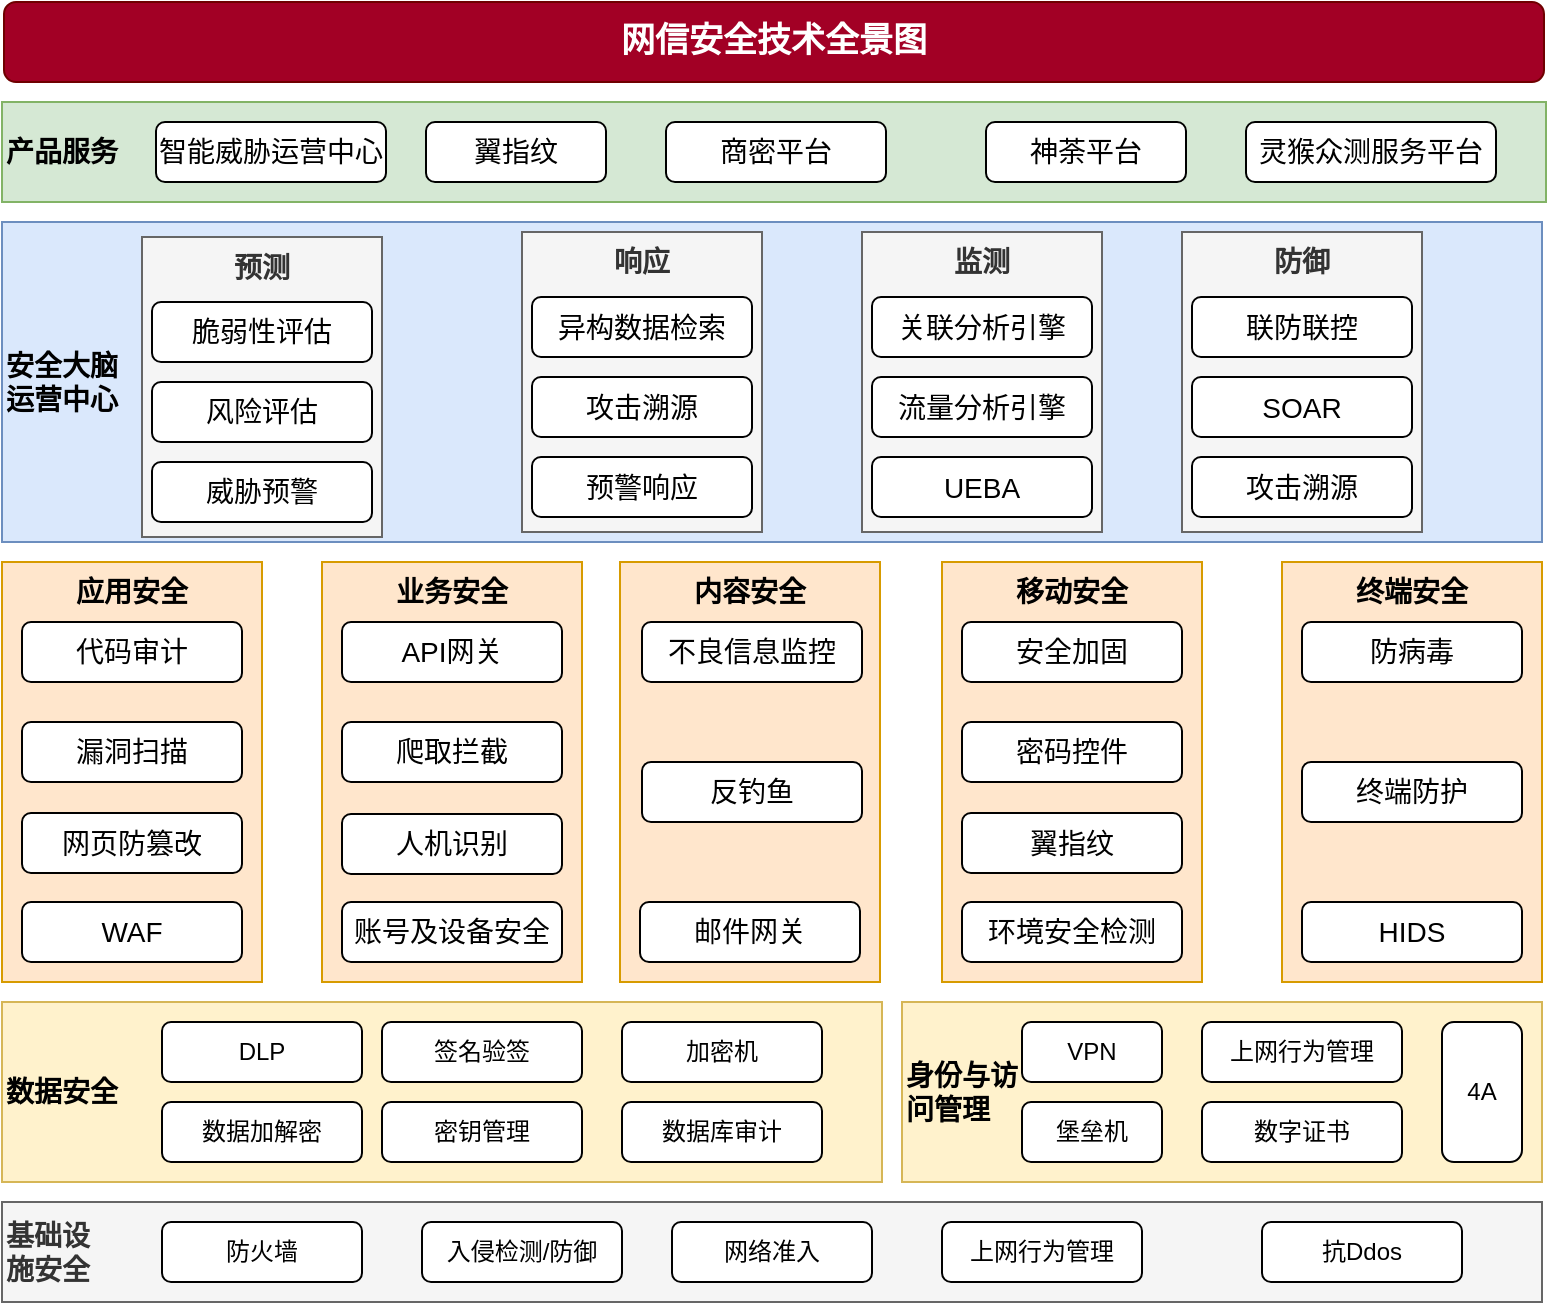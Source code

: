 <mxfile version="14.7.0" type="github">
  <diagram id="MGNypIJB5H5dZch-SJ4T" name="Page-1">
    <mxGraphModel dx="1422" dy="1931" grid="1" gridSize="10" guides="1" tooltips="1" connect="1" arrows="1" fold="1" page="1" pageScale="1" pageWidth="827" pageHeight="1169" math="0" shadow="0">
      <root>
        <mxCell id="0" />
        <mxCell id="1" parent="0" />
        <mxCell id="xnaSK2mseFq4dKcTBow4-52" value="安全大脑&lt;br&gt;运营中心" style="rounded=0;whiteSpace=wrap;html=1;fontSize=14;align=left;fontStyle=1;fillColor=#dae8fc;strokeColor=#6c8ebf;" parent="1" vertex="1">
          <mxGeometry x="30" y="-910" width="770" height="160" as="geometry" />
        </mxCell>
        <mxCell id="xnaSK2mseFq4dKcTBow4-78" value="预测" style="rounded=0;whiteSpace=wrap;html=1;shadow=0;sketch=0;fontSize=14;align=center;verticalAlign=top;fillColor=#f5f5f5;strokeColor=#666666;fontColor=#333333;fontStyle=1" parent="1" vertex="1">
          <mxGeometry x="100" y="-902.5" width="120" height="150" as="geometry" />
        </mxCell>
        <mxCell id="xnaSK2mseFq4dKcTBow4-2" value="数据安全" style="rounded=0;whiteSpace=wrap;html=1;align=left;fontStyle=1;fontSize=14;fillColor=#fff2cc;strokeColor=#d6b656;" parent="1" vertex="1">
          <mxGeometry x="30" y="-520" width="440" height="90" as="geometry" />
        </mxCell>
        <mxCell id="xnaSK2mseFq4dKcTBow4-3" value="基础设&lt;br&gt;施安全" style="rounded=0;whiteSpace=wrap;html=1;align=left;fontStyle=1;fontSize=14;fillColor=#f5f5f5;strokeColor=#666666;fontColor=#333333;" parent="1" vertex="1">
          <mxGeometry x="30" y="-420" width="770" height="50" as="geometry" />
        </mxCell>
        <mxCell id="xnaSK2mseFq4dKcTBow4-4" value="DLP" style="rounded=1;whiteSpace=wrap;html=1;align=center;" parent="1" vertex="1">
          <mxGeometry x="110" y="-510" width="100" height="30" as="geometry" />
        </mxCell>
        <mxCell id="xnaSK2mseFq4dKcTBow4-5" value="数据加解密" style="rounded=1;whiteSpace=wrap;html=1;align=center;" parent="1" vertex="1">
          <mxGeometry x="110" y="-470" width="100" height="30" as="geometry" />
        </mxCell>
        <mxCell id="xnaSK2mseFq4dKcTBow4-6" value="身份与访&lt;br style=&quot;font-size: 14px;&quot;&gt;问管理" style="rounded=0;whiteSpace=wrap;html=1;align=left;fillColor=#fff2cc;strokeColor=#d6b656;sketch=0;shadow=0;fontSize=14;fontStyle=1" parent="1" vertex="1">
          <mxGeometry x="480" y="-520" width="320" height="90" as="geometry" />
        </mxCell>
        <mxCell id="xnaSK2mseFq4dKcTBow4-7" value="VPN" style="rounded=1;whiteSpace=wrap;html=1;align=center;" parent="1" vertex="1">
          <mxGeometry x="540" y="-510" width="70" height="30" as="geometry" />
        </mxCell>
        <mxCell id="xnaSK2mseFq4dKcTBow4-9" value="签名验签" style="rounded=1;whiteSpace=wrap;html=1;align=center;" parent="1" vertex="1">
          <mxGeometry x="220" y="-510" width="100" height="30" as="geometry" />
        </mxCell>
        <mxCell id="xnaSK2mseFq4dKcTBow4-10" value="密钥管理" style="rounded=1;whiteSpace=wrap;html=1;align=center;" parent="1" vertex="1">
          <mxGeometry x="220" y="-470" width="100" height="30" as="geometry" />
        </mxCell>
        <mxCell id="xnaSK2mseFq4dKcTBow4-11" value="加密机" style="rounded=1;whiteSpace=wrap;html=1;align=center;" parent="1" vertex="1">
          <mxGeometry x="340" y="-510" width="100" height="30" as="geometry" />
        </mxCell>
        <mxCell id="xnaSK2mseFq4dKcTBow4-12" value="数据库审计" style="rounded=1;whiteSpace=wrap;html=1;align=center;" parent="1" vertex="1">
          <mxGeometry x="340" y="-470" width="100" height="30" as="geometry" />
        </mxCell>
        <mxCell id="xnaSK2mseFq4dKcTBow4-13" value="上网行为管理" style="rounded=1;whiteSpace=wrap;html=1;align=center;" parent="1" vertex="1">
          <mxGeometry x="630" y="-510" width="100" height="30" as="geometry" />
        </mxCell>
        <mxCell id="xnaSK2mseFq4dKcTBow4-14" value="堡垒机" style="rounded=1;whiteSpace=wrap;html=1;align=center;" parent="1" vertex="1">
          <mxGeometry x="540" y="-470" width="70" height="30" as="geometry" />
        </mxCell>
        <mxCell id="xnaSK2mseFq4dKcTBow4-16" value="4A" style="rounded=1;whiteSpace=wrap;html=1;align=center;" parent="1" vertex="1">
          <mxGeometry x="750" y="-510" width="40" height="70" as="geometry" />
        </mxCell>
        <mxCell id="xnaSK2mseFq4dKcTBow4-17" value="数字证书" style="rounded=1;whiteSpace=wrap;html=1;align=center;" parent="1" vertex="1">
          <mxGeometry x="630" y="-470" width="100" height="30" as="geometry" />
        </mxCell>
        <mxCell id="xnaSK2mseFq4dKcTBow4-18" value="防火墙" style="rounded=1;whiteSpace=wrap;html=1;align=center;" parent="1" vertex="1">
          <mxGeometry x="110" y="-410" width="100" height="30" as="geometry" />
        </mxCell>
        <mxCell id="xnaSK2mseFq4dKcTBow4-19" value="入侵检测/防御" style="rounded=1;whiteSpace=wrap;html=1;align=center;" parent="1" vertex="1">
          <mxGeometry x="240" y="-410" width="100" height="30" as="geometry" />
        </mxCell>
        <mxCell id="xnaSK2mseFq4dKcTBow4-20" value="网络准入" style="rounded=1;whiteSpace=wrap;html=1;align=center;" parent="1" vertex="1">
          <mxGeometry x="365" y="-410" width="100" height="30" as="geometry" />
        </mxCell>
        <mxCell id="xnaSK2mseFq4dKcTBow4-21" value="上网行为管理" style="rounded=1;whiteSpace=wrap;html=1;align=center;" parent="1" vertex="1">
          <mxGeometry x="500" y="-410" width="100" height="30" as="geometry" />
        </mxCell>
        <mxCell id="xnaSK2mseFq4dKcTBow4-23" value="抗Ddos" style="rounded=1;whiteSpace=wrap;html=1;align=center;" parent="1" vertex="1">
          <mxGeometry x="660" y="-410" width="100" height="30" as="geometry" />
        </mxCell>
        <mxCell id="xnaSK2mseFq4dKcTBow4-24" value="应用安全" style="rounded=0;whiteSpace=wrap;html=1;align=center;verticalAlign=top;fontStyle=1;fontSize=14;fillColor=#ffe6cc;strokeColor=#d79b00;" parent="1" vertex="1">
          <mxGeometry x="30" y="-740" width="130" height="210" as="geometry" />
        </mxCell>
        <mxCell id="xnaSK2mseFq4dKcTBow4-27" value="代码审计" style="rounded=1;whiteSpace=wrap;html=1;fontSize=14;align=center;" parent="1" vertex="1">
          <mxGeometry x="40" y="-710" width="110" height="30" as="geometry" />
        </mxCell>
        <mxCell id="xnaSK2mseFq4dKcTBow4-28" value="漏洞扫描" style="rounded=1;whiteSpace=wrap;html=1;fontSize=14;align=center;" parent="1" vertex="1">
          <mxGeometry x="40" y="-660" width="110" height="30" as="geometry" />
        </mxCell>
        <mxCell id="xnaSK2mseFq4dKcTBow4-29" value="网页防篡改" style="rounded=1;whiteSpace=wrap;html=1;fontSize=14;align=center;" parent="1" vertex="1">
          <mxGeometry x="40" y="-614.5" width="110" height="30" as="geometry" />
        </mxCell>
        <mxCell id="xnaSK2mseFq4dKcTBow4-30" value="WAF" style="rounded=1;whiteSpace=wrap;html=1;fontSize=14;align=center;" parent="1" vertex="1">
          <mxGeometry x="40" y="-570" width="110" height="30" as="geometry" />
        </mxCell>
        <mxCell id="xnaSK2mseFq4dKcTBow4-31" value="业务安全" style="rounded=0;whiteSpace=wrap;html=1;align=center;verticalAlign=top;fontStyle=1;fontSize=14;fillColor=#ffe6cc;strokeColor=#d79b00;" parent="1" vertex="1">
          <mxGeometry x="190" y="-740" width="130" height="210" as="geometry" />
        </mxCell>
        <mxCell id="xnaSK2mseFq4dKcTBow4-32" value="API网关" style="rounded=1;whiteSpace=wrap;html=1;fontSize=14;align=center;" parent="1" vertex="1">
          <mxGeometry x="200" y="-710" width="110" height="30" as="geometry" />
        </mxCell>
        <mxCell id="xnaSK2mseFq4dKcTBow4-33" value="爬取拦截" style="rounded=1;whiteSpace=wrap;html=1;fontSize=14;align=center;" parent="1" vertex="1">
          <mxGeometry x="200" y="-660" width="110" height="30" as="geometry" />
        </mxCell>
        <mxCell id="xnaSK2mseFq4dKcTBow4-34" value="人机识别" style="rounded=1;whiteSpace=wrap;html=1;fontSize=14;align=center;" parent="1" vertex="1">
          <mxGeometry x="200" y="-614" width="110" height="30" as="geometry" />
        </mxCell>
        <mxCell id="xnaSK2mseFq4dKcTBow4-35" value="账号及设备安全" style="rounded=1;whiteSpace=wrap;html=1;fontSize=14;align=center;" parent="1" vertex="1">
          <mxGeometry x="200" y="-570" width="110" height="30" as="geometry" />
        </mxCell>
        <mxCell id="xnaSK2mseFq4dKcTBow4-46" value="终端安全" style="rounded=0;whiteSpace=wrap;html=1;align=center;verticalAlign=top;fontStyle=1;fontSize=14;fillColor=#ffe6cc;strokeColor=#d79b00;" parent="1" vertex="1">
          <mxGeometry x="670" y="-740" width="130" height="210" as="geometry" />
        </mxCell>
        <mxCell id="xnaSK2mseFq4dKcTBow4-47" value="防病毒" style="rounded=1;whiteSpace=wrap;html=1;fontSize=14;align=center;" parent="1" vertex="1">
          <mxGeometry x="680" y="-710" width="110" height="30" as="geometry" />
        </mxCell>
        <mxCell id="xnaSK2mseFq4dKcTBow4-48" value="终端防护" style="rounded=1;whiteSpace=wrap;html=1;fontSize=14;align=center;" parent="1" vertex="1">
          <mxGeometry x="680" y="-640" width="110" height="30" as="geometry" />
        </mxCell>
        <mxCell id="xnaSK2mseFq4dKcTBow4-49" value="HIDS" style="rounded=1;whiteSpace=wrap;html=1;fontSize=14;align=center;" parent="1" vertex="1">
          <mxGeometry x="680" y="-570" width="110" height="30" as="geometry" />
        </mxCell>
        <mxCell id="xnaSK2mseFq4dKcTBow4-53" value="脆弱性评估" style="rounded=1;whiteSpace=wrap;html=1;fontSize=14;align=center;" parent="1" vertex="1">
          <mxGeometry x="105" y="-870" width="110" height="30" as="geometry" />
        </mxCell>
        <mxCell id="xnaSK2mseFq4dKcTBow4-58" value="风险评估" style="rounded=1;whiteSpace=wrap;html=1;fontSize=14;align=center;" parent="1" vertex="1">
          <mxGeometry x="105" y="-830" width="110" height="30" as="geometry" />
        </mxCell>
        <mxCell id="xnaSK2mseFq4dKcTBow4-63" value="网信安全技术全景图" style="rounded=1;whiteSpace=wrap;html=1;fontSize=17;align=center;fontStyle=1;fillColor=#a20025;strokeColor=#6F0000;fontColor=#ffffff;" parent="1" vertex="1">
          <mxGeometry x="31" y="-1020" width="770" height="40" as="geometry" />
        </mxCell>
        <mxCell id="xnaSK2mseFq4dKcTBow4-64" value="产品服务" style="rounded=0;whiteSpace=wrap;html=1;fontSize=14;align=left;fontStyle=1;fillColor=#d5e8d4;strokeColor=#82b366;" parent="1" vertex="1">
          <mxGeometry x="30" y="-970" width="772" height="50" as="geometry" />
        </mxCell>
        <mxCell id="xnaSK2mseFq4dKcTBow4-65" value="灵猴众测服务平台" style="rounded=1;whiteSpace=wrap;html=1;fontSize=14;align=center;" parent="1" vertex="1">
          <mxGeometry x="652" y="-960" width="125" height="30" as="geometry" />
        </mxCell>
        <mxCell id="xnaSK2mseFq4dKcTBow4-66" value="商密平台" style="rounded=1;whiteSpace=wrap;html=1;fontSize=14;align=center;" parent="1" vertex="1">
          <mxGeometry x="362" y="-960" width="110" height="30" as="geometry" />
        </mxCell>
        <mxCell id="xnaSK2mseFq4dKcTBow4-67" value="翼指纹" style="rounded=1;whiteSpace=wrap;html=1;fontSize=14;align=center;" parent="1" vertex="1">
          <mxGeometry x="242" y="-960" width="90" height="30" as="geometry" />
        </mxCell>
        <mxCell id="xnaSK2mseFq4dKcTBow4-70" value="神荼平台" style="rounded=1;whiteSpace=wrap;html=1;fontSize=14;align=center;" parent="1" vertex="1">
          <mxGeometry x="522" y="-960" width="100" height="30" as="geometry" />
        </mxCell>
        <mxCell id="xnaSK2mseFq4dKcTBow4-74" value="智能威胁运营中心" style="rounded=1;whiteSpace=wrap;html=1;fontSize=14;align=center;" parent="1" vertex="1">
          <mxGeometry x="107" y="-960" width="115" height="30" as="geometry" />
        </mxCell>
        <mxCell id="xnaSK2mseFq4dKcTBow4-79" value="" style="group" parent="1" vertex="1" connectable="0">
          <mxGeometry x="500" y="-740" width="130" height="210" as="geometry" />
        </mxCell>
        <mxCell id="xnaSK2mseFq4dKcTBow4-41" value="移动安全" style="rounded=0;whiteSpace=wrap;html=1;align=center;verticalAlign=top;fontStyle=1;fontSize=14;fillColor=#ffe6cc;strokeColor=#d79b00;" parent="xnaSK2mseFq4dKcTBow4-79" vertex="1">
          <mxGeometry width="130" height="210" as="geometry" />
        </mxCell>
        <mxCell id="xnaSK2mseFq4dKcTBow4-42" value="安全加固" style="rounded=1;whiteSpace=wrap;html=1;fontSize=14;align=center;" parent="xnaSK2mseFq4dKcTBow4-79" vertex="1">
          <mxGeometry x="10" y="30" width="110" height="30" as="geometry" />
        </mxCell>
        <mxCell id="xnaSK2mseFq4dKcTBow4-43" value="密码控件" style="rounded=1;whiteSpace=wrap;html=1;fontSize=14;align=center;" parent="xnaSK2mseFq4dKcTBow4-79" vertex="1">
          <mxGeometry x="10" y="80" width="110" height="30" as="geometry" />
        </mxCell>
        <mxCell id="xnaSK2mseFq4dKcTBow4-44" value="翼指纹" style="rounded=1;whiteSpace=wrap;html=1;fontSize=14;align=center;" parent="xnaSK2mseFq4dKcTBow4-79" vertex="1">
          <mxGeometry x="10" y="125.5" width="110" height="30" as="geometry" />
        </mxCell>
        <mxCell id="xnaSK2mseFq4dKcTBow4-45" value="环境安全检测" style="rounded=1;whiteSpace=wrap;html=1;fontSize=14;align=center;" parent="xnaSK2mseFq4dKcTBow4-79" vertex="1">
          <mxGeometry x="10" y="170" width="110" height="30" as="geometry" />
        </mxCell>
        <mxCell id="xnaSK2mseFq4dKcTBow4-80" value="" style="group" parent="1" vertex="1" connectable="0">
          <mxGeometry x="339" y="-740" width="130" height="210" as="geometry" />
        </mxCell>
        <mxCell id="xnaSK2mseFq4dKcTBow4-36" value="内容安全" style="rounded=0;whiteSpace=wrap;html=1;align=center;verticalAlign=top;fontStyle=1;fontSize=14;fillColor=#ffe6cc;strokeColor=#d79b00;" parent="xnaSK2mseFq4dKcTBow4-80" vertex="1">
          <mxGeometry width="130" height="210" as="geometry" />
        </mxCell>
        <mxCell id="xnaSK2mseFq4dKcTBow4-37" value="不良信息监控" style="rounded=1;whiteSpace=wrap;html=1;fontSize=14;align=center;" parent="xnaSK2mseFq4dKcTBow4-80" vertex="1">
          <mxGeometry x="11" y="30" width="110" height="30" as="geometry" />
        </mxCell>
        <mxCell id="xnaSK2mseFq4dKcTBow4-38" value="反钓鱼" style="rounded=1;whiteSpace=wrap;html=1;fontSize=14;align=center;" parent="xnaSK2mseFq4dKcTBow4-80" vertex="1">
          <mxGeometry x="11" y="100" width="110" height="30" as="geometry" />
        </mxCell>
        <mxCell id="xnaSK2mseFq4dKcTBow4-39" value="邮件网关" style="rounded=1;whiteSpace=wrap;html=1;fontSize=14;align=center;" parent="xnaSK2mseFq4dKcTBow4-80" vertex="1">
          <mxGeometry x="10" y="170" width="110" height="30" as="geometry" />
        </mxCell>
        <mxCell id="xnaSK2mseFq4dKcTBow4-82" value="威胁预警" style="rounded=1;whiteSpace=wrap;html=1;fontSize=14;align=center;" parent="1" vertex="1">
          <mxGeometry x="105" y="-790" width="110" height="30" as="geometry" />
        </mxCell>
        <mxCell id="xnaSK2mseFq4dKcTBow4-93" value="" style="group;fillColor=#f5f5f5;strokeColor=#666666;fontColor=#333333;fontStyle=1" parent="1" vertex="1" connectable="0">
          <mxGeometry x="620" y="-905" width="120" height="150" as="geometry" />
        </mxCell>
        <mxCell id="xnaSK2mseFq4dKcTBow4-89" value="&lt;b&gt;防御&lt;/b&gt;" style="rounded=0;whiteSpace=wrap;html=1;shadow=0;sketch=0;fontSize=14;align=center;verticalAlign=top;fillColor=#f5f5f5;strokeColor=#666666;fontColor=#333333;" parent="xnaSK2mseFq4dKcTBow4-93" vertex="1">
          <mxGeometry width="120" height="150" as="geometry" />
        </mxCell>
        <mxCell id="xnaSK2mseFq4dKcTBow4-60" value="攻击溯源" style="rounded=1;whiteSpace=wrap;html=1;fontSize=14;align=center;" parent="xnaSK2mseFq4dKcTBow4-93" vertex="1">
          <mxGeometry x="5" y="112.5" width="110" height="30" as="geometry" />
        </mxCell>
        <mxCell id="xnaSK2mseFq4dKcTBow4-86" value="SOAR" style="rounded=1;whiteSpace=wrap;html=1;fontSize=14;align=center;" parent="xnaSK2mseFq4dKcTBow4-93" vertex="1">
          <mxGeometry x="5" y="72.5" width="110" height="30" as="geometry" />
        </mxCell>
        <mxCell id="xnaSK2mseFq4dKcTBow4-92" value="联防联控" style="rounded=1;whiteSpace=wrap;html=1;fontSize=14;align=center;" parent="xnaSK2mseFq4dKcTBow4-93" vertex="1">
          <mxGeometry x="5" y="32.5" width="110" height="30" as="geometry" />
        </mxCell>
        <mxCell id="xnaSK2mseFq4dKcTBow4-94" value="" style="group;fillColor=#f5f5f5;strokeColor=#666666;fontColor=#333333;fontStyle=1" parent="1" vertex="1" connectable="0">
          <mxGeometry x="460" y="-905" width="120" height="150" as="geometry" />
        </mxCell>
        <mxCell id="xnaSK2mseFq4dKcTBow4-84" value="&lt;b&gt;监测&lt;/b&gt;" style="rounded=0;whiteSpace=wrap;html=1;shadow=0;sketch=0;fontSize=14;align=center;verticalAlign=top;fillColor=#f5f5f5;strokeColor=#666666;fontColor=#333333;" parent="xnaSK2mseFq4dKcTBow4-94" vertex="1">
          <mxGeometry width="120" height="150" as="geometry" />
        </mxCell>
        <mxCell id="xnaSK2mseFq4dKcTBow4-85" value="流量分析引擎" style="rounded=1;whiteSpace=wrap;html=1;fontSize=14;align=center;" parent="xnaSK2mseFq4dKcTBow4-94" vertex="1">
          <mxGeometry x="5" y="72.5" width="110" height="30" as="geometry" />
        </mxCell>
        <mxCell id="xnaSK2mseFq4dKcTBow4-88" value="UEBA" style="rounded=1;whiteSpace=wrap;html=1;fontSize=14;align=center;" parent="xnaSK2mseFq4dKcTBow4-94" vertex="1">
          <mxGeometry x="5" y="112.5" width="110" height="30" as="geometry" />
        </mxCell>
        <mxCell id="xnaSK2mseFq4dKcTBow4-91" value="关联分析引擎" style="rounded=1;whiteSpace=wrap;html=1;fontSize=14;align=center;" parent="xnaSK2mseFq4dKcTBow4-94" vertex="1">
          <mxGeometry x="5" y="32.5" width="110" height="30" as="geometry" />
        </mxCell>
        <mxCell id="xnaSK2mseFq4dKcTBow4-95" value="" style="group;fillColor=#f5f5f5;strokeColor=#666666;fontColor=#333333;fontStyle=0" parent="1" vertex="1" connectable="0">
          <mxGeometry x="290" y="-905" width="120" height="150" as="geometry" />
        </mxCell>
        <mxCell id="xnaSK2mseFq4dKcTBow4-81" value="响应" style="rounded=0;whiteSpace=wrap;html=1;shadow=0;sketch=0;fontSize=14;align=center;verticalAlign=top;fillColor=#f5f5f5;strokeColor=#666666;fontColor=#333333;fontStyle=1" parent="xnaSK2mseFq4dKcTBow4-95" vertex="1">
          <mxGeometry width="120" height="150" as="geometry" />
        </mxCell>
        <mxCell id="xnaSK2mseFq4dKcTBow4-56" value="异构数据检索" style="rounded=1;whiteSpace=wrap;html=1;fontSize=14;align=center;" parent="xnaSK2mseFq4dKcTBow4-95" vertex="1">
          <mxGeometry x="5" y="32.5" width="110" height="30" as="geometry" />
        </mxCell>
        <mxCell id="xnaSK2mseFq4dKcTBow4-57" value="预警响应" style="rounded=1;whiteSpace=wrap;html=1;fontSize=14;align=center;" parent="xnaSK2mseFq4dKcTBow4-95" vertex="1">
          <mxGeometry x="5" y="112.5" width="110" height="30" as="geometry" />
        </mxCell>
        <mxCell id="xnaSK2mseFq4dKcTBow4-83" value="攻击溯源" style="rounded=1;whiteSpace=wrap;html=1;fontSize=14;align=center;" parent="xnaSK2mseFq4dKcTBow4-95" vertex="1">
          <mxGeometry x="5" y="72.5" width="110" height="30" as="geometry" />
        </mxCell>
      </root>
    </mxGraphModel>
  </diagram>
</mxfile>
